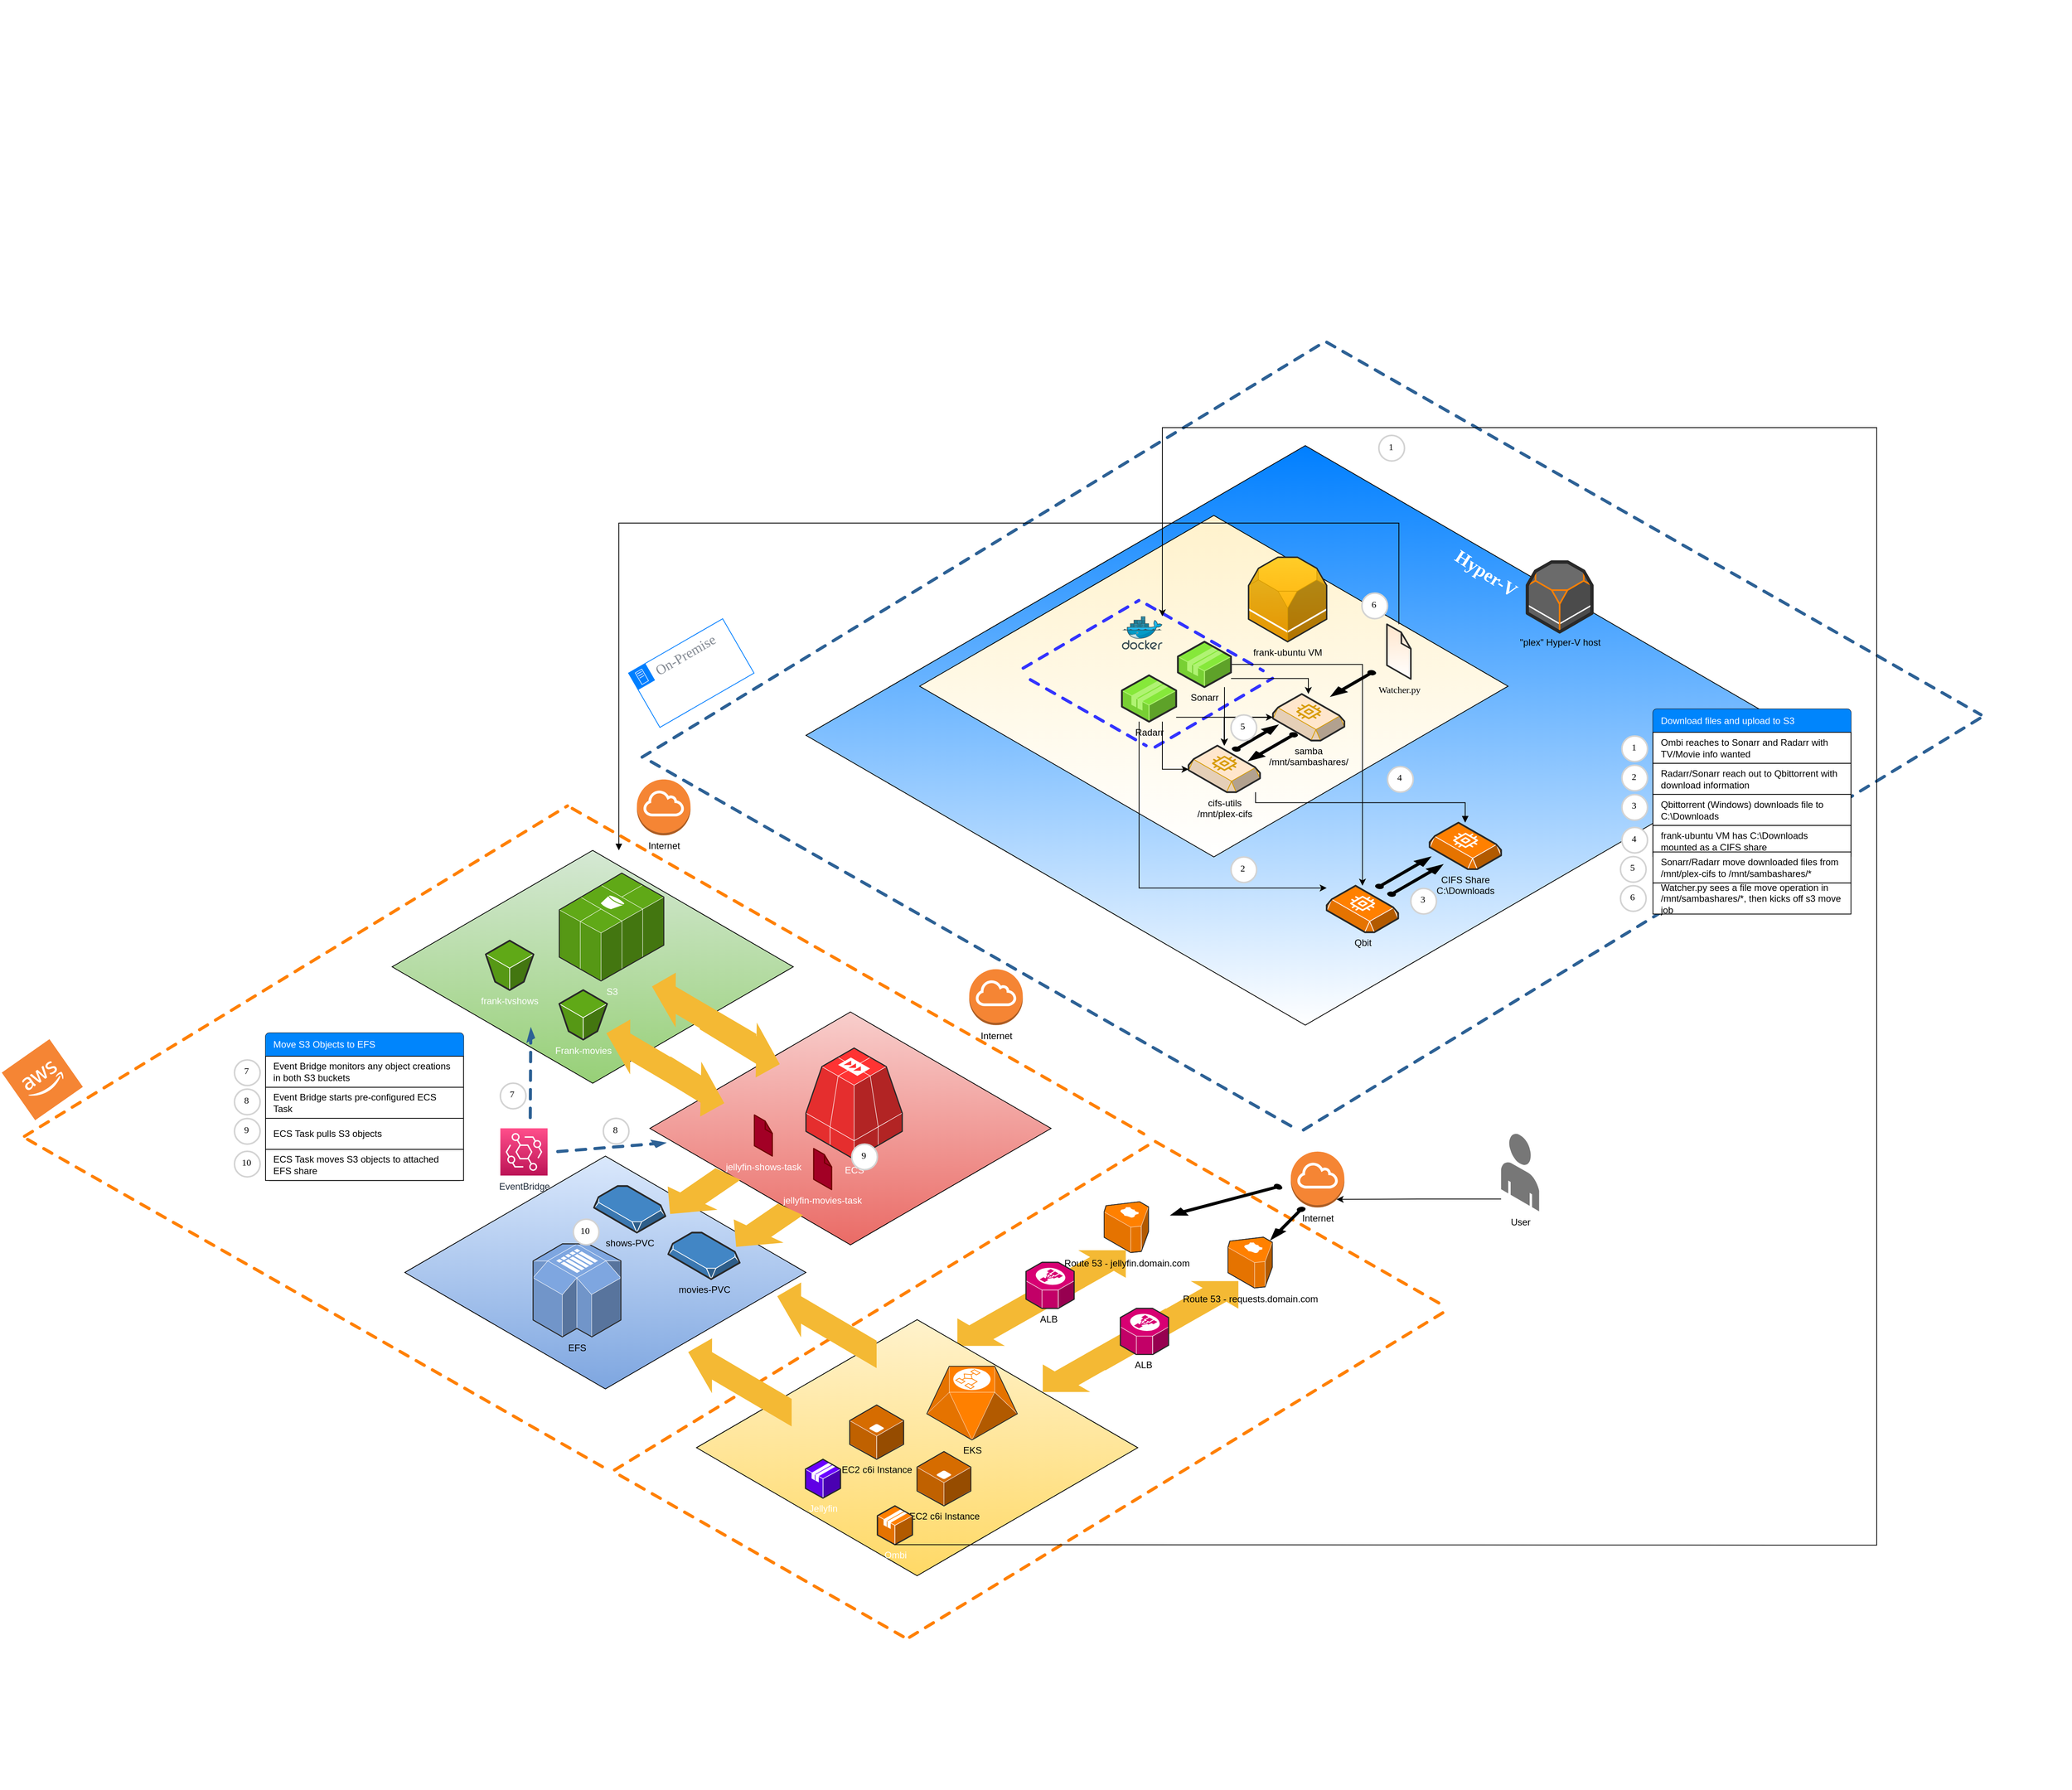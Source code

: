 <mxfile version="20.8.10" type="device"><diagram name="Page-1" id="aaaa8250-4180-3840-79b5-4cada1eebb92"><mxGraphModel dx="1685" dy="1859" grid="1" gridSize="10" guides="1" tooltips="1" connect="1" arrows="1" fold="1" page="1" pageScale="1" pageWidth="850" pageHeight="1100" background="none" math="0" shadow="0"><root><mxCell id="0"/><mxCell id="1" parent="0"/><mxCell id="NLKEBfR9y7LsSY5itSfg-130" value="" style="verticalLabelPosition=bottom;html=1;verticalAlign=top;strokeWidth=1;align=center;outlineConnect=0;dashed=0;outlineConnect=0;shape=mxgraph.aws3d.flatEdge2;strokeColor=none;fillColor=#F4B934;aspect=fixed;rounded=0;shadow=0;glass=0;sketch=0;fontFamily=Tahoma;fontColor=#000000;" parent="1" vertex="1"><mxGeometry x="1425.97" y="1409.76" width="201.89" height="115" as="geometry"/></mxCell><mxCell id="NLKEBfR9y7LsSY5itSfg-129" value="" style="verticalLabelPosition=bottom;html=1;verticalAlign=top;strokeWidth=1;align=center;outlineConnect=0;dashed=0;outlineConnect=0;shape=mxgraph.aws3d.flatEdge2;strokeColor=none;fillColor=#F4B934;aspect=fixed;rounded=0;shadow=0;glass=0;sketch=0;fontFamily=Tahoma;fontColor=#000000;direction=west;" parent="1" vertex="1"><mxGeometry x="1375.97" y="1444.96" width="189.01" height="107.66" as="geometry"/></mxCell><mxCell id="NLKEBfR9y7LsSY5itSfg-128" value="" style="verticalLabelPosition=bottom;html=1;verticalAlign=top;strokeWidth=1;align=center;outlineConnect=0;dashed=0;outlineConnect=0;shape=mxgraph.aws3d.flatEdge2;strokeColor=none;fillColor=#F4B934;aspect=fixed;rounded=0;shadow=0;glass=0;sketch=0;fontFamily=Tahoma;fontColor=#000000;direction=west;" parent="1" vertex="1"><mxGeometry x="1265.97" y="1385.54" width="189.01" height="107.66" as="geometry"/></mxCell><mxCell id="NLKEBfR9y7LsSY5itSfg-127" value="" style="verticalLabelPosition=bottom;html=1;verticalAlign=top;strokeWidth=1;align=center;outlineConnect=0;dashed=0;outlineConnect=0;shape=mxgraph.aws3d.flatEdge2;strokeColor=none;fillColor=#F4B934;aspect=fixed;rounded=0;shadow=0;glass=0;sketch=0;fontFamily=Tahoma;fontColor=#000000;" parent="1" vertex="1"><mxGeometry x="1280.97" y="1370" width="201.89" height="115" as="geometry"/></mxCell><mxCell id="30Sw_Ij8RLB3n-dB2D4L-126" value="" style="verticalLabelPosition=bottom;html=1;verticalAlign=top;strokeWidth=1;align=center;outlineConnect=0;outlineConnect=0;shape=mxgraph.aws3d.spot2;fillColor=#fff2cc;strokeColor=#000000;aspect=fixed;rotation=0;gradientColor=#ffd966;" parent="1" vertex="1"><mxGeometry x="930" y="1459.42" width="568.34" height="330" as="geometry"/></mxCell><mxCell id="30Sw_Ij8RLB3n-dB2D4L-113" value="" style="verticalLabelPosition=bottom;html=1;verticalAlign=top;strokeWidth=1;align=center;outlineConnect=0;dashed=0;outlineConnect=0;shape=mxgraph.aws3d.spot2;fillColor=#dae8fc;strokeColor=#000000;aspect=fixed;rotation=0;gradientColor=#7ea6e0;" parent="1" vertex="1"><mxGeometry x="554.33" y="1248.66" width="516.67" height="300" as="geometry"/></mxCell><mxCell id="30Sw_Ij8RLB3n-dB2D4L-111" value="" style="verticalLabelPosition=bottom;html=1;verticalAlign=top;strokeWidth=1;align=center;outlineConnect=0;dashed=0;outlineConnect=0;shape=mxgraph.aws3d.spot2;fillColor=#f8cecc;strokeColor=#000000;aspect=fixed;rotation=0;gradientColor=#ea6b66;" parent="1" vertex="1"><mxGeometry x="870" y="1063" width="516.67" height="300" as="geometry"/></mxCell><mxCell id="30Sw_Ij8RLB3n-dB2D4L-75" value="" style="verticalLabelPosition=bottom;html=1;verticalAlign=top;strokeWidth=1;align=center;outlineConnect=0;dashed=0;outlineConnect=0;shape=mxgraph.aws3d.flatEdge2;strokeColor=none;fillColor=#F4B934;aspect=fixed;rotation=-185;" parent="1" vertex="1"><mxGeometry x="893.52" y="1265.62" width="94.08" height="53.59" as="geometry"/></mxCell><mxCell id="30Sw_Ij8RLB3n-dB2D4L-74" value="" style="verticalLabelPosition=bottom;html=1;verticalAlign=top;strokeWidth=1;align=center;outlineConnect=0;dashed=0;outlineConnect=0;shape=mxgraph.aws3d.spot2;fillColor=#d5e8d4;strokeColor=#000000;aspect=fixed;gradientColor=#97d077;rotation=0;" parent="1" vertex="1"><mxGeometry x="538" y="854.78" width="516.67" height="300" as="geometry"/></mxCell><mxCell id="30Sw_Ij8RLB3n-dB2D4L-68" value="" style="verticalLabelPosition=bottom;html=1;verticalAlign=top;strokeWidth=1;align=center;outlineConnect=0;dashed=0;outlineConnect=0;shape=mxgraph.aws3d.flatEdge2;strokeColor=none;fillColor=#F4B934;aspect=fixed;rotation=-185;" parent="1" vertex="1"><mxGeometry x="978.72" y="1310.95" width="89.32" height="50.88" as="geometry"/></mxCell><mxCell id="9ra5eT6Oa7E_8QSseGqb-1" value="Jellyfin&lt;br&gt;" style="verticalLabelPosition=bottom;html=1;verticalAlign=top;strokeWidth=1;align=center;outlineConnect=0;dashed=0;outlineConnect=0;shape=mxgraph.aws3d.application;fillColor=#6A00FF;strokeColor=#FFFFFF;aspect=fixed;fontColor=#ffffff;" parent="1" vertex="1"><mxGeometry x="1070.38" y="1639.42" width="45.06" height="50" as="geometry"/></mxCell><mxCell id="9ra5eT6Oa7E_8QSseGqb-13" value="S3" style="verticalLabelPosition=bottom;html=1;verticalAlign=top;strokeWidth=1;align=center;outlineConnect=0;dashed=0;outlineConnect=0;shape=mxgraph.aws3d.s3;aspect=fixed;fillColor=#60a917;strokeColor=#FFFFFF;fontColor=#ffffff;" parent="1" vertex="1"><mxGeometry x="753.32" y="884.05" width="134.64" height="139" as="geometry"/></mxCell><mxCell id="30Sw_Ij8RLB3n-dB2D4L-7" value="EFS" style="verticalLabelPosition=bottom;html=1;verticalAlign=top;strokeWidth=1;align=center;outlineConnect=0;dashed=0;outlineConnect=0;shape=mxgraph.aws3d.simpleDb2;fillColor=#7EA6E0;strokeColor=#FFFFFF;aspect=fixed;" parent="1" vertex="1"><mxGeometry x="719.53" y="1361.67" width="113.09" height="120" as="geometry"/></mxCell><mxCell id="30Sw_Ij8RLB3n-dB2D4L-8" value="Frank-movies" style="verticalLabelPosition=bottom;html=1;verticalAlign=top;strokeWidth=1;align=center;outlineConnect=0;dashed=0;outlineConnect=0;shape=mxgraph.aws3d.s3Bucket;fillColor=#60a917;strokeColor=#FFFFFF;aspect=fixed;fontColor=#ffffff;" parent="1" vertex="1"><mxGeometry x="753.32" y="1034.78" width="61.5" height="63.8" as="geometry"/></mxCell><mxCell id="30Sw_Ij8RLB3n-dB2D4L-9" value="frank-tvshows" style="verticalLabelPosition=bottom;html=1;verticalAlign=top;strokeWidth=1;align=center;outlineConnect=0;dashed=0;outlineConnect=0;shape=mxgraph.aws3d.s3Bucket;fillColor=#60a917;strokeColor=#FFFFFF;aspect=fixed;fontColor=#ffffff;" parent="1" vertex="1"><mxGeometry x="658.65" y="970.98" width="61.5" height="63.8" as="geometry"/></mxCell><mxCell id="30Sw_Ij8RLB3n-dB2D4L-20" value="" style="verticalLabelPosition=bottom;html=1;verticalAlign=top;strokeWidth=1;align=center;outlineConnect=0;dashed=0;outlineConnect=0;shape=mxgraph.aws3d.dashedArrowlessEdge2;strokeColor=#FF8000;aspect=fixed;fillColor=#6B6B6B;" parent="1" vertex="1"><mxGeometry x="770" y="800.75" width="735.99" height="419.25" as="geometry"/></mxCell><mxCell id="30Sw_Ij8RLB3n-dB2D4L-22" value="" style="verticalLabelPosition=bottom;html=1;verticalAlign=top;strokeWidth=1;align=center;outlineConnect=0;dashed=0;outlineConnect=0;shape=mxgraph.aws3d.dashedArrowlessEdge2;strokeColor=#FF8000;aspect=fixed;fillColor=#6B6B6B;rotation=-61;" parent="1" vertex="1"><mxGeometry x="58.46" y="807.67" width="711.41" height="405.25" as="geometry"/></mxCell><mxCell id="30Sw_Ij8RLB3n-dB2D4L-25" value="EKS" style="verticalLabelPosition=bottom;html=1;verticalAlign=top;strokeWidth=1;align=center;outlineConnect=0;dashed=0;outlineConnect=0;shape=mxgraph.aws3d.workflowService;fillColor=#FF8000;strokeColor=#FFFFFF;aspect=fixed;" parent="1" vertex="1"><mxGeometry x="1226.6" y="1519.42" width="116.67" height="95.02" as="geometry"/></mxCell><mxCell id="30Sw_Ij8RLB3n-dB2D4L-26" value="shows-PVC" style="verticalLabelPosition=bottom;html=1;verticalAlign=top;strokeWidth=1;align=center;outlineConnect=0;dashed=0;outlineConnect=0;shape=mxgraph.aws3d.snapshot;fillColor=#4286c5;strokeColor=#FFFFFF;aspect=fixed;" parent="1" vertex="1"><mxGeometry x="798" y="1287.24" width="92" height="60" as="geometry"/></mxCell><mxCell id="30Sw_Ij8RLB3n-dB2D4L-27" value="movies-PVC" style="verticalLabelPosition=bottom;html=1;verticalAlign=top;strokeWidth=1;align=center;outlineConnect=0;dashed=0;outlineConnect=0;shape=mxgraph.aws3d.snapshot;fillColor=#4286c5;strokeColor=#FFFFFF;aspect=fixed;" parent="1" vertex="1"><mxGeometry x="893.67" y="1347.24" width="92" height="60" as="geometry"/></mxCell><mxCell id="30Sw_Ij8RLB3n-dB2D4L-28" value="EventBridge" style="sketch=0;points=[[0,0,0],[0.25,0,0],[0.5,0,0],[0.75,0,0],[1,0,0],[0,1,0],[0.25,1,0],[0.5,1,0],[0.75,1,0],[1,1,0],[0,0.25,0],[0,0.5,0],[0,0.75,0],[1,0.25,0],[1,0.5,0],[1,0.75,0]];outlineConnect=0;fontColor=#232F3E;gradientColor=#FF4F8B;gradientDirection=north;fillColor=#BC1356;strokeColor=#ffffff;dashed=0;verticalLabelPosition=bottom;verticalAlign=top;align=center;html=1;fontSize=12;fontStyle=0;aspect=fixed;shape=mxgraph.aws4.resourceIcon;resIcon=mxgraph.aws4.eventbridge;" parent="1" vertex="1"><mxGeometry x="677.38" y="1212.92" width="60.86" height="60.86" as="geometry"/></mxCell><mxCell id="30Sw_Ij8RLB3n-dB2D4L-33" value="&lt;font color=&quot;#000000&quot;&gt;ALB&amp;nbsp;&lt;/font&gt;" style="verticalLabelPosition=bottom;html=1;verticalAlign=top;strokeWidth=1;align=center;outlineConnect=0;dashed=0;outlineConnect=0;shape=mxgraph.aws3d.elasticLoadBalancing;fillColor=#d80073;strokeColor=#FFFFFF;aspect=fixed;fontColor=#ffffff;" parent="1" vertex="1"><mxGeometry x="1354.41" y="1385.54" width="62" height="59.42" as="geometry"/></mxCell><mxCell id="30Sw_Ij8RLB3n-dB2D4L-34" value="Route 53 - jellyfin.domain.com" style="verticalLabelPosition=bottom;html=1;verticalAlign=top;strokeWidth=1;align=center;outlineConnect=0;dashed=0;outlineConnect=0;shape=mxgraph.aws3d.route53;fillColor=#FF8000;strokeColor=#FFFFFF;aspect=fixed;" parent="1" vertex="1"><mxGeometry x="1454.98" y="1307.43" width="57.17" height="65.58" as="geometry"/></mxCell><mxCell id="30Sw_Ij8RLB3n-dB2D4L-37" value="EC2 c6i Instance" style="verticalLabelPosition=bottom;html=1;verticalAlign=top;strokeWidth=1;align=center;outlineConnect=0;dashed=0;outlineConnect=0;shape=mxgraph.aws3d.application_server;fillColor=#D66C00;strokeColor=#FFFFFF;aspect=fixed;" parent="1" vertex="1"><mxGeometry x="1127.34" y="1569.42" width="69.44" height="70" as="geometry"/></mxCell><mxCell id="30Sw_Ij8RLB3n-dB2D4L-39" value="EC2 c6i Instance" style="verticalLabelPosition=bottom;html=1;verticalAlign=top;strokeWidth=1;align=center;outlineConnect=0;dashed=0;outlineConnect=0;shape=mxgraph.aws3d.application_server;fillColor=#D66C00;strokeColor=#FFFFFF;aspect=fixed;" parent="1" vertex="1"><mxGeometry x="1214" y="1629.42" width="69.44" height="70" as="geometry"/></mxCell><mxCell id="30Sw_Ij8RLB3n-dB2D4L-44" value="Ombi" style="verticalLabelPosition=bottom;html=1;verticalAlign=top;strokeWidth=1;align=center;outlineConnect=0;dashed=0;outlineConnect=0;shape=mxgraph.aws3d.application;fillColor=#FF8000;strokeColor=#FFFFFF;aspect=fixed;fontColor=#ffffff;" parent="1" vertex="1"><mxGeometry x="1163.05" y="1699.42" width="45.06" height="50" as="geometry"/></mxCell><mxCell id="30Sw_Ij8RLB3n-dB2D4L-46" value="&lt;font color=&quot;#000000&quot;&gt;ALB&amp;nbsp;&lt;/font&gt;" style="verticalLabelPosition=bottom;html=1;verticalAlign=top;strokeWidth=1;align=center;outlineConnect=0;dashed=0;outlineConnect=0;shape=mxgraph.aws3d.elasticLoadBalancing;fillColor=#d80073;strokeColor=#FFFFFF;aspect=fixed;fontColor=#ffffff;" parent="1" vertex="1"><mxGeometry x="1475.97" y="1444.96" width="62" height="59.42" as="geometry"/></mxCell><mxCell id="30Sw_Ij8RLB3n-dB2D4L-60" value="ECS" style="verticalLabelPosition=bottom;html=1;verticalAlign=top;strokeWidth=1;align=center;outlineConnect=0;dashed=0;outlineConnect=0;shape=mxgraph.aws3d.sqs;fillColor=#FF3333;strokeColor=#FFFFFF;aspect=fixed;fontColor=#ffffff;" parent="1" vertex="1"><mxGeometry x="1071" y="1109.45" width="124" height="143.38" as="geometry"/></mxCell><mxCell id="30Sw_Ij8RLB3n-dB2D4L-61" value="" style="verticalLabelPosition=bottom;html=1;verticalAlign=top;strokeWidth=1;align=center;outlineConnect=0;dashed=0;outlineConnect=0;shape=mxgraph.aws3d.dashedArrowlessEdge2;strokeColor=#FF8000;aspect=fixed;fillColor=#6B6B6B;" parent="1" vertex="1"><mxGeometry x="68.51" y="1227.17" width="745.03" height="424.4" as="geometry"/></mxCell><mxCell id="30Sw_Ij8RLB3n-dB2D4L-62" value="jellyfin-shows-task" style="verticalLabelPosition=bottom;html=1;verticalAlign=top;strokeWidth=1;align=center;outlineConnect=0;dashed=0;outlineConnect=0;shape=mxgraph.aws3d.file;aspect=fixed;strokeColor=#6F0000;fillColor=#a20025;fontColor=#ffffff;" parent="1" vertex="1"><mxGeometry x="1004.56" y="1195.66" width="23.12" height="53" as="geometry"/></mxCell><mxCell id="30Sw_Ij8RLB3n-dB2D4L-63" value="jellyfin-movies-task" style="verticalLabelPosition=bottom;html=1;verticalAlign=top;strokeWidth=1;align=center;outlineConnect=0;dashed=0;outlineConnect=0;shape=mxgraph.aws3d.file;aspect=fixed;strokeColor=#6F0000;fillColor=#a20025;fontColor=#ffffff;" parent="1" vertex="1"><mxGeometry x="1080.91" y="1238.89" width="23.12" height="53" as="geometry"/></mxCell><mxCell id="30Sw_Ij8RLB3n-dB2D4L-70" value="" style="verticalLabelPosition=bottom;html=1;verticalAlign=top;strokeWidth=1;align=center;outlineConnect=0;dashed=0;outlineConnect=0;shape=mxgraph.aws3d.dashedEdge2;strokeColor=#2D6195;aspect=fixed;fillColor=#6B6B6B;rotation=-60;" parent="1" vertex="1"><mxGeometry x="660.83" y="1114.28" width="110.76" height="63.1" as="geometry"/></mxCell><mxCell id="30Sw_Ij8RLB3n-dB2D4L-79" value="" style="verticalLabelPosition=bottom;html=1;verticalAlign=top;strokeWidth=1;align=center;outlineConnect=0;dashed=0;outlineConnect=0;shape=mxgraph.aws3d.flatEdge2;strokeColor=none;fillColor=#F4B934;aspect=fixed;rotation=-120;" parent="1" vertex="1"><mxGeometry x="872.14" y="1030.99" width="150.65" height="85.82" as="geometry"/></mxCell><mxCell id="30Sw_Ij8RLB3n-dB2D4L-80" value="" style="verticalLabelPosition=bottom;html=1;verticalAlign=top;strokeWidth=1;align=center;outlineConnect=0;dashed=0;outlineConnect=0;shape=mxgraph.aws3d.flatEdge2;strokeColor=none;fillColor=#F4B934;aspect=fixed;rotation=-120;" parent="1" vertex="1"><mxGeometry x="813.54" y="1091.08" width="124.83" height="71.11" as="geometry"/></mxCell><mxCell id="30Sw_Ij8RLB3n-dB2D4L-81" value="7" style="ellipse;whiteSpace=wrap;html=1;aspect=fixed;strokeWidth=2;fontFamily=Tahoma;spacingBottom=4;spacingRight=2;strokeColor=#d3d3d3;fillColor=default;gradientColor=none;" parent="1" vertex="1"><mxGeometry x="677.38" y="1154.78" width="33" height="33" as="geometry"/></mxCell><mxCell id="30Sw_Ij8RLB3n-dB2D4L-85" value="10" style="ellipse;whiteSpace=wrap;html=1;aspect=fixed;strokeWidth=2;fontFamily=Tahoma;spacingBottom=4;spacingRight=2;strokeColor=#d3d3d3;fillColor=default;gradientColor=none;" parent="1" vertex="1"><mxGeometry x="771.41" y="1330" width="33" height="33" as="geometry"/></mxCell><mxCell id="30Sw_Ij8RLB3n-dB2D4L-86" value="" style="html=1;shadow=0;dashed=0;shape=mxgraph.bootstrap.rrect;rSize=5;strokeColor=#000000;html=1;whiteSpace=wrap;fillColor=#FFFFFF;fontColor=#000000;" parent="1" vertex="1"><mxGeometry x="375" y="1090.0" width="255" height="190.11" as="geometry"/></mxCell><mxCell id="30Sw_Ij8RLB3n-dB2D4L-87" value="Move S3 Objects to EFS" style="html=1;shadow=0;dashed=0;shape=mxgraph.bootstrap.topButton;rSize=5;strokeColor=none;fillColor=#0085FC;fontColor=#ffffff;perimeter=none;whiteSpace=wrap;resizeWidth=1;align=left;spacing=10;" parent="30Sw_Ij8RLB3n-dB2D4L-86" vertex="1"><mxGeometry width="255.0" height="30" relative="1" as="geometry"/></mxCell><mxCell id="30Sw_Ij8RLB3n-dB2D4L-88" value="Event Bridge monitors any object creations in both S3 buckets" style="strokeColor=inherit;fillColor=inherit;gradientColor=inherit;fontColor=inherit;html=1;shadow=0;dashed=0;perimeter=none;whiteSpace=wrap;resizeWidth=1;align=left;spacing=10;" parent="30Sw_Ij8RLB3n-dB2D4L-86" vertex="1"><mxGeometry width="255" height="40" relative="1" as="geometry"><mxPoint y="30" as="offset"/></mxGeometry></mxCell><mxCell id="30Sw_Ij8RLB3n-dB2D4L-94" value="Event Bridge starts pre-configured ECS Task" style="strokeColor=inherit;fillColor=inherit;gradientColor=inherit;fontColor=inherit;html=1;shadow=0;dashed=0;perimeter=none;whiteSpace=wrap;resizeWidth=1;align=left;spacing=10;" parent="30Sw_Ij8RLB3n-dB2D4L-86" vertex="1"><mxGeometry y="70" width="255" height="40" as="geometry"/></mxCell><mxCell id="30Sw_Ij8RLB3n-dB2D4L-95" value="ECS Task pulls S3 objects" style="strokeColor=inherit;fillColor=inherit;gradientColor=inherit;fontColor=inherit;html=1;shadow=0;dashed=0;perimeter=none;whiteSpace=wrap;resizeWidth=1;align=left;spacing=10;" parent="30Sw_Ij8RLB3n-dB2D4L-86" vertex="1"><mxGeometry y="110" width="255" height="40.01" as="geometry"/></mxCell><mxCell id="30Sw_Ij8RLB3n-dB2D4L-96" value="ECS Task moves S3 objects to attached EFS share" style="strokeColor=inherit;fillColor=inherit;gradientColor=inherit;fontColor=inherit;html=1;shadow=0;dashed=0;perimeter=none;whiteSpace=wrap;resizeWidth=1;align=left;spacing=10;" parent="30Sw_Ij8RLB3n-dB2D4L-86" vertex="1"><mxGeometry y="150.01" width="255" height="40.1" as="geometry"/></mxCell><mxCell id="30Sw_Ij8RLB3n-dB2D4L-92" value="7" style="ellipse;whiteSpace=wrap;html=1;aspect=fixed;strokeWidth=2;fontFamily=Tahoma;spacingBottom=4;spacingRight=2;strokeColor=#d3d3d3;fillColor=default;gradientColor=none;" parent="1" vertex="1"><mxGeometry x="335" y="1124.78" width="33" height="33" as="geometry"/></mxCell><mxCell id="30Sw_Ij8RLB3n-dB2D4L-93" value="8" style="ellipse;whiteSpace=wrap;html=1;aspect=fixed;strokeWidth=2;fontFamily=Tahoma;spacingBottom=4;spacingRight=2;strokeColor=#d3d3d3;fillColor=default;gradientColor=none;" parent="1" vertex="1"><mxGeometry x="335" y="1162.42" width="33" height="33" as="geometry"/></mxCell><mxCell id="30Sw_Ij8RLB3n-dB2D4L-97" value="9" style="ellipse;whiteSpace=wrap;html=1;aspect=fixed;strokeWidth=2;fontFamily=Tahoma;spacingBottom=4;spacingRight=2;strokeColor=#d3d3d3;fillColor=default;gradientColor=none;" parent="1" vertex="1"><mxGeometry x="335" y="1200.31" width="33" height="33" as="geometry"/></mxCell><mxCell id="30Sw_Ij8RLB3n-dB2D4L-98" value="10" style="ellipse;whiteSpace=wrap;html=1;aspect=fixed;strokeWidth=2;fontFamily=Tahoma;spacingBottom=4;spacingRight=2;strokeColor=#d3d3d3;fillColor=default;gradientColor=none;" parent="1" vertex="1"><mxGeometry x="335" y="1242.48" width="33" height="33" as="geometry"/></mxCell><mxCell id="30Sw_Ij8RLB3n-dB2D4L-102" value="" style="verticalLabelPosition=bottom;html=1;verticalAlign=top;strokeWidth=1;align=center;outlineConnect=0;dashed=0;outlineConnect=0;shape=mxgraph.aws3d.flatEdge2;strokeColor=none;fillColor=#F4B934;aspect=fixed;rotation=61;" parent="1" vertex="1"><mxGeometry x="918.29" y="1060.12" width="120.01" height="68.36" as="geometry"/></mxCell><mxCell id="30Sw_Ij8RLB3n-dB2D4L-112" value="" style="verticalLabelPosition=bottom;html=1;verticalAlign=top;strokeWidth=1;align=center;outlineConnect=0;dashed=0;outlineConnect=0;shape=mxgraph.aws3d.dashedArrowlessEdge2;strokeColor=#FF8000;aspect=fixed;fillColor=#6B6B6B;rotation=-61;" parent="1" vertex="1"><mxGeometry x="818.43" y="1239.4" width="708.44" height="403.55" as="geometry"/></mxCell><mxCell id="30Sw_Ij8RLB3n-dB2D4L-122" value="" style="verticalLabelPosition=bottom;html=1;verticalAlign=top;strokeWidth=1;align=center;outlineConnect=0;dashed=0;outlineConnect=0;shape=mxgraph.aws3d.dashedArrowlessEdge2;strokeColor=#FF8000;aspect=fixed;fillColor=#6B6B6B;" parent="1" vertex="1"><mxGeometry x="831.29" y="1660" width="369.66" height="210.58" as="geometry"/></mxCell><mxCell id="30Sw_Ij8RLB3n-dB2D4L-123" value="" style="verticalLabelPosition=bottom;html=1;verticalAlign=top;strokeWidth=1;align=center;outlineConnect=0;dashed=0;outlineConnect=0;shape=mxgraph.aws3d.dashedArrowlessEdge2;strokeColor=#FF8000;aspect=fixed;fillColor=#6B6B6B;rotation=-61;" parent="1" vertex="1"><mxGeometry x="1198.4" y="1456.71" width="705.41" height="401.83" as="geometry"/></mxCell><mxCell id="30Sw_Ij8RLB3n-dB2D4L-124" value="" style="verticalLabelPosition=bottom;html=1;verticalAlign=top;strokeWidth=1;align=center;outlineConnect=0;dashed=0;outlineConnect=0;shape=mxgraph.aws3d.flatEdge2;strokeColor=none;fillColor=#F4B934;aspect=fixed;rotation=-120;" parent="1" vertex="1"><mxGeometry x="1033.54" y="1430.03" width="144.25" height="82.17" as="geometry"/></mxCell><mxCell id="30Sw_Ij8RLB3n-dB2D4L-125" value="" style="verticalLabelPosition=bottom;html=1;verticalAlign=top;strokeWidth=1;align=center;outlineConnect=0;dashed=0;outlineConnect=0;shape=mxgraph.aws3d.flatEdge2;strokeColor=none;fillColor=#F4B934;aspect=fixed;rotation=-120;" parent="1" vertex="1"><mxGeometry x="918.83" y="1502.07" width="149.56" height="85.19" as="geometry"/></mxCell><mxCell id="NLKEBfR9y7LsSY5itSfg-1" value="Route 53 - requests.domain.com" style="verticalLabelPosition=bottom;html=1;verticalAlign=top;strokeWidth=1;align=center;outlineConnect=0;dashed=0;outlineConnect=0;shape=mxgraph.aws3d.route53;fillColor=#FF8000;strokeColor=#FFFFFF;aspect=fixed;" parent="1" vertex="1"><mxGeometry x="1614.44" y="1353.08" width="57.17" height="65.58" as="geometry"/></mxCell><mxCell id="NLKEBfR9y7LsSY5itSfg-11" value="" style="group" parent="1" vertex="1" connectable="0"><mxGeometry x="740.002" y="-240.002" width="1960" height="1760.002" as="geometry"/></mxCell><mxCell id="NLKEBfR9y7LsSY5itSfg-78" value="" style="verticalLabelPosition=bottom;html=1;verticalAlign=top;strokeWidth=1;align=center;outlineConnect=0;dashed=0;outlineConnect=0;shape=mxgraph.aws3d.spot2;aspect=fixed;rotation=0;fillColor=#007FFF;strokeColor=#000000;gradientColor=#ffffff;" parent="NLKEBfR9y7LsSY5itSfg-11" vertex="1"><mxGeometry x="331.03" y="573.2" width="1286.06" height="746.72" as="geometry"/></mxCell><mxCell id="NLKEBfR9y7LsSY5itSfg-76" value="" style="verticalLabelPosition=bottom;html=1;verticalAlign=top;strokeWidth=1;align=center;outlineConnect=0;dashed=0;outlineConnect=0;shape=mxgraph.aws3d.spot2;aspect=fixed;rotation=0;fillColor=#fff2cc;strokeColor=#000000;gradientColor=#ffffff;" parent="NLKEBfR9y7LsSY5itSfg-11" vertex="1"><mxGeometry x="477.38" y="663.2" width="757.8" height="440" as="geometry"/></mxCell><mxCell id="NLKEBfR9y7LsSY5itSfg-8" value="" style="verticalLabelPosition=bottom;html=1;verticalAlign=top;strokeWidth=1;align=center;outlineConnect=0;dashed=0;outlineConnect=0;shape=mxgraph.aws3d.dashedArrowlessEdge2;strokeColor=#2D6195;aspect=fixed;fillColor=#6B6B6B;" parent="NLKEBfR9y7LsSY5itSfg-11" vertex="1"><mxGeometry x="131.66" y="980.54" width="824.12" height="469.46" as="geometry"/></mxCell><mxCell id="NLKEBfR9y7LsSY5itSfg-9" value="" style="verticalLabelPosition=bottom;html=1;verticalAlign=top;strokeWidth=1;align=center;outlineConnect=0;dashed=0;outlineConnect=0;shape=mxgraph.aws3d.dashedArrowlessEdge2;strokeColor=#2D6195;aspect=fixed;fillColor=#6B6B6B;rotation=-61;" parent="NLKEBfR9y7LsSY5itSfg-11" vertex="1"><mxGeometry x="112.418" y="452.802" width="893.41" height="508.92" as="geometry"/></mxCell><mxCell id="NLKEBfR9y7LsSY5itSfg-10" value="" style="verticalLabelPosition=bottom;html=1;verticalAlign=top;strokeWidth=1;align=center;outlineConnect=0;dashed=0;outlineConnect=0;shape=mxgraph.aws3d.dashedArrowlessEdge2;strokeColor=#2D6195;aspect=fixed;fillColor=#6B6B6B;" parent="NLKEBfR9y7LsSY5itSfg-11" vertex="1"><mxGeometry x="1001.66" y="440" width="842.63" height="480" as="geometry"/></mxCell><mxCell id="9ra5eT6Oa7E_8QSseGqb-2" value="frank-ubuntu VM" style="verticalLabelPosition=bottom;html=1;verticalAlign=top;strokeWidth=1;align=center;outlineConnect=0;dashed=0;outlineConnect=0;shape=mxgraph.aws3d.rds;fillColor=#ffcd28;strokeColor=#d79b00;aspect=fixed;gradientColor=#ffa500;" parent="NLKEBfR9y7LsSY5itSfg-11" vertex="1"><mxGeometry x="901.03" y="717.07" width="100.63" height="108.81" as="geometry"/></mxCell><mxCell id="9ra5eT6Oa7E_8QSseGqb-5" value="&quot;plex&quot; Hyper-V host" style="verticalLabelPosition=bottom;html=1;verticalAlign=top;strokeWidth=3;align=center;outlineConnect=0;dashed=0;outlineConnect=0;shape=mxgraph.aws3d.rds;fillColor=#6B6B6B;strokeColor=#FF8000;aspect=fixed;fontColor=#000000;" parent="NLKEBfR9y7LsSY5itSfg-11" vertex="1"><mxGeometry x="1260" y="723.2" width="83.24" height="90" as="geometry"/></mxCell><mxCell id="NLKEBfR9y7LsSY5itSfg-89" style="edgeStyle=orthogonalEdgeStyle;rounded=0;orthogonalLoop=1;jettySize=auto;html=1;fontFamily=Tahoma;fontColor=#FFFFFF;jumpStyle=none;endArrow=block;endFill=1;" parent="NLKEBfR9y7LsSY5itSfg-11" source="9ra5eT6Oa7E_8QSseGqb-3" target="30Sw_Ij8RLB3n-dB2D4L-43" edge="1"><mxGeometry relative="1" as="geometry"><Array as="points"><mxPoint x="910" y="1033.2"/><mxPoint x="1180" y="1033.2"/></Array></mxGeometry></mxCell><mxCell id="9ra5eT6Oa7E_8QSseGqb-3" value="cifs-utils&lt;br&gt;/mnt/plex-cifs" style="verticalLabelPosition=bottom;html=1;verticalAlign=top;strokeWidth=1;align=center;outlineConnect=0;dashed=0;outlineConnect=0;shape=mxgraph.aws3d.ebs2;fillColor=#ffe6cc;strokeColor=#d79b00;aspect=fixed;" parent="NLKEBfR9y7LsSY5itSfg-11" vertex="1"><mxGeometry x="823.738" y="959.782" width="92" height="60" as="geometry"/></mxCell><mxCell id="NLKEBfR9y7LsSY5itSfg-87" style="edgeStyle=orthogonalEdgeStyle;rounded=0;orthogonalLoop=1;jettySize=auto;html=1;fontFamily=Tahoma;fontColor=#FFFFFF;" parent="NLKEBfR9y7LsSY5itSfg-11" source="9ra5eT6Oa7E_8QSseGqb-4" target="9ra5eT6Oa7E_8QSseGqb-3" edge="1"><mxGeometry relative="1" as="geometry"/></mxCell><mxCell id="NLKEBfR9y7LsSY5itSfg-88" style="edgeStyle=orthogonalEdgeStyle;rounded=0;orthogonalLoop=1;jettySize=auto;html=1;fontFamily=Tahoma;fontColor=#FFFFFF;" parent="NLKEBfR9y7LsSY5itSfg-11" source="9ra5eT6Oa7E_8QSseGqb-4" target="9ra5eT6Oa7E_8QSseGqb-3" edge="1"><mxGeometry relative="1" as="geometry"/></mxCell><mxCell id="9ra5eT6Oa7E_8QSseGqb-4" value="samba&lt;br&gt;/mnt/sambashares/" style="verticalLabelPosition=bottom;html=1;verticalAlign=top;strokeWidth=1;align=center;outlineConnect=0;dashed=0;outlineConnect=0;shape=mxgraph.aws3d.ebs2;fillColor=#ffe6cc;strokeColor=#d79b00;aspect=fixed;" parent="NLKEBfR9y7LsSY5itSfg-11" vertex="1"><mxGeometry x="932.398" y="893.202" width="92" height="60" as="geometry"/></mxCell><mxCell id="30Sw_Ij8RLB3n-dB2D4L-43" value="CIFS Share&lt;br&gt;C:\Downloads" style="verticalLabelPosition=bottom;html=1;verticalAlign=top;strokeWidth=1;align=center;outlineConnect=0;dashed=0;outlineConnect=0;shape=mxgraph.aws3d.ebs2;fillColor=#FF8000;strokeColor=#FFFFFF;aspect=fixed;" parent="NLKEBfR9y7LsSY5itSfg-11" vertex="1"><mxGeometry x="1134.228" y="1059.022" width="92" height="60" as="geometry"/></mxCell><mxCell id="30Sw_Ij8RLB3n-dB2D4L-42" value="Qbit" style="verticalLabelPosition=bottom;html=1;verticalAlign=top;strokeWidth=1;align=center;outlineConnect=0;dashed=0;outlineConnect=0;shape=mxgraph.aws3d.ebs2;fillColor=#FF8000;strokeColor=#FFFFFF;aspect=fixed;" parent="NLKEBfR9y7LsSY5itSfg-11" vertex="1"><mxGeometry x="1001.658" y="1140.302" width="92" height="60" as="geometry"/></mxCell><mxCell id="NLKEBfR9y7LsSY5itSfg-13" value="" style="sketch=0;aspect=fixed;html=1;points=[];align=center;image;fontSize=12;image=img/lib/mscae/Docker.svg;strokeColor=#FFFFFF;strokeWidth=3;fillColor=#FF8000;gradientColor=#ffffff;" parent="NLKEBfR9y7LsSY5itSfg-11" vertex="1"><mxGeometry x="737.94" y="793.15" width="52.11" height="42.73" as="geometry"/></mxCell><mxCell id="NLKEBfR9y7LsSY5itSfg-19" value="" style="verticalLabelPosition=bottom;html=1;verticalAlign=top;strokeWidth=1;align=center;outlineConnect=0;dashed=0;outlineConnect=0;shape=mxgraph.aws3d.dashedArrowlessEdge2;strokeColor=#3333FF;aspect=fixed;rounded=0;shadow=0;glass=0;sketch=0;fillColor=none;gradientColor=none;" parent="NLKEBfR9y7LsSY5itSfg-11" vertex="1"><mxGeometry x="770" y="777.87" width="149.79" height="85.33" as="geometry"/></mxCell><mxCell id="NLKEBfR9y7LsSY5itSfg-35" value="" style="verticalLabelPosition=bottom;html=1;verticalAlign=top;strokeWidth=1;align=center;outlineConnect=0;dashed=0;outlineConnect=0;shape=mxgraph.aws3d.dashedArrowlessEdge2;strokeColor=#3333FF;aspect=fixed;rounded=0;shadow=0;glass=0;sketch=0;fillColor=none;gradientColor=none;" parent="NLKEBfR9y7LsSY5itSfg-11" vertex="1"><mxGeometry x="620" y="874.87" width="149.05" height="84.91" as="geometry"/></mxCell><mxCell id="NLKEBfR9y7LsSY5itSfg-37" value="" style="verticalLabelPosition=bottom;html=1;verticalAlign=top;strokeWidth=1;align=center;outlineConnect=0;dashed=0;outlineConnect=0;shape=mxgraph.aws3d.dashedArrowlessEdge2;strokeColor=#3333FF;aspect=fixed;rounded=0;shadow=0;glass=0;sketch=0;fillColor=none;gradientColor=none;rotation=-60;" parent="NLKEBfR9y7LsSY5itSfg-11" vertex="1"><mxGeometry x="780.16" y="873.94" width="152.24" height="86.71" as="geometry"/></mxCell><mxCell id="NLKEBfR9y7LsSY5itSfg-38" value="" style="verticalLabelPosition=bottom;html=1;verticalAlign=top;strokeWidth=1;align=center;outlineConnect=0;dashed=0;outlineConnect=0;shape=mxgraph.aws3d.dashedArrowlessEdge2;strokeColor=#3333FF;aspect=fixed;rounded=0;shadow=0;glass=0;sketch=0;fillColor=none;gradientColor=none;rotation=-60;" parent="NLKEBfR9y7LsSY5itSfg-11" vertex="1"><mxGeometry x="610.24" y="773.61" width="150" height="85.44" as="geometry"/></mxCell><mxCell id="NLKEBfR9y7LsSY5itSfg-80" style="edgeStyle=orthogonalEdgeStyle;rounded=0;orthogonalLoop=1;jettySize=auto;html=1;" parent="NLKEBfR9y7LsSY5itSfg-11" source="NLKEBfR9y7LsSY5itSfg-40" target="9ra5eT6Oa7E_8QSseGqb-3" edge="1"><mxGeometry relative="1" as="geometry"><Array as="points"><mxPoint x="790" y="990.2"/></Array></mxGeometry></mxCell><mxCell id="NLKEBfR9y7LsSY5itSfg-82" style="edgeStyle=orthogonalEdgeStyle;rounded=0;orthogonalLoop=1;jettySize=auto;html=1;" parent="NLKEBfR9y7LsSY5itSfg-11" source="NLKEBfR9y7LsSY5itSfg-40" target="9ra5eT6Oa7E_8QSseGqb-4" edge="1"><mxGeometry relative="1" as="geometry"><Array as="points"><mxPoint x="840" y="923.2"/><mxPoint x="840" y="923.2"/></Array></mxGeometry></mxCell><mxCell id="NLKEBfR9y7LsSY5itSfg-91" style="edgeStyle=orthogonalEdgeStyle;rounded=0;orthogonalLoop=1;jettySize=auto;html=1;fontFamily=Tahoma;fontColor=#FFFFFF;" parent="NLKEBfR9y7LsSY5itSfg-11" source="NLKEBfR9y7LsSY5itSfg-40" target="30Sw_Ij8RLB3n-dB2D4L-42" edge="1"><mxGeometry relative="1" as="geometry"><Array as="points"><mxPoint x="760" y="1143.2"/></Array></mxGeometry></mxCell><mxCell id="NLKEBfR9y7LsSY5itSfg-40" value="Radarr" style="verticalLabelPosition=bottom;html=1;verticalAlign=top;strokeWidth=1;align=center;outlineConnect=0;dashed=0;outlineConnect=0;shape=mxgraph.aws3d.application2;fillColor=#86E83A;strokeColor=#B0F373;aspect=fixed;rounded=0;shadow=0;glass=0;sketch=0;" parent="NLKEBfR9y7LsSY5itSfg-11" vertex="1"><mxGeometry x="737.94" y="869.18" width="69.8" height="59.68" as="geometry"/></mxCell><mxCell id="NLKEBfR9y7LsSY5itSfg-81" style="edgeStyle=orthogonalEdgeStyle;rounded=0;orthogonalLoop=1;jettySize=auto;html=1;" parent="NLKEBfR9y7LsSY5itSfg-11" source="NLKEBfR9y7LsSY5itSfg-63" target="9ra5eT6Oa7E_8QSseGqb-3" edge="1"><mxGeometry relative="1" as="geometry"><Array as="points"><mxPoint x="870" y="903.2"/><mxPoint x="870" y="903.2"/></Array></mxGeometry></mxCell><mxCell id="NLKEBfR9y7LsSY5itSfg-83" style="edgeStyle=orthogonalEdgeStyle;rounded=0;orthogonalLoop=1;jettySize=auto;html=1;" parent="NLKEBfR9y7LsSY5itSfg-11" source="NLKEBfR9y7LsSY5itSfg-63" target="9ra5eT6Oa7E_8QSseGqb-4" edge="1"><mxGeometry relative="1" as="geometry"><Array as="points"><mxPoint x="978" y="873.2"/></Array></mxGeometry></mxCell><mxCell id="NLKEBfR9y7LsSY5itSfg-92" style="edgeStyle=orthogonalEdgeStyle;rounded=0;orthogonalLoop=1;jettySize=auto;html=1;fontFamily=Tahoma;fontColor=#FFFFFF;" parent="NLKEBfR9y7LsSY5itSfg-11" source="NLKEBfR9y7LsSY5itSfg-63" target="30Sw_Ij8RLB3n-dB2D4L-42" edge="1"><mxGeometry relative="1" as="geometry"/></mxCell><mxCell id="NLKEBfR9y7LsSY5itSfg-63" value="Sonarr" style="verticalLabelPosition=bottom;html=1;verticalAlign=top;strokeWidth=1;align=center;outlineConnect=0;dashed=0;outlineConnect=0;shape=mxgraph.aws3d.application2;fillColor=#86E83A;strokeColor=#B0F373;aspect=fixed;rounded=0;shadow=0;glass=0;sketch=0;" parent="NLKEBfR9y7LsSY5itSfg-11" vertex="1"><mxGeometry x="810" y="825.88" width="68.41" height="58.49" as="geometry"/></mxCell><mxCell id="NLKEBfR9y7LsSY5itSfg-86" value="&lt;h1&gt;&lt;b&gt;&lt;font face=&quot;Tahoma&quot; color=&quot;#ffffff&quot;&gt;Hyper-V&lt;/font&gt;&lt;/b&gt;&lt;/h1&gt;" style="text;html=1;strokeColor=none;fillColor=none;align=center;verticalAlign=middle;whiteSpace=wrap;rounded=0;shadow=0;glass=0;sketch=0;rotation=33;" parent="NLKEBfR9y7LsSY5itSfg-11" vertex="1"><mxGeometry x="1134.23" y="713.2" width="145.6" height="50" as="geometry"/></mxCell><mxCell id="NLKEBfR9y7LsSY5itSfg-5" value="" style="verticalLabelPosition=bottom;html=1;verticalAlign=top;strokeWidth=1;align=center;outlineConnect=0;dashed=0;outlineConnect=0;shape=mxgraph.aws3d.dashedArrowlessEdge2;strokeColor=#2D6195;aspect=fixed;fillColor=#6B6B6B;rotation=-61;" parent="NLKEBfR9y7LsSY5itSfg-11" vertex="1"><mxGeometry x="964.028" y="933.202" width="893.41" height="508.92" as="geometry"/></mxCell><mxCell id="30Sw_Ij8RLB3n-dB2D4L-40" value="Internet" style="outlineConnect=0;dashed=0;verticalLabelPosition=bottom;verticalAlign=top;align=center;html=1;shape=mxgraph.aws3.internet_gateway;fillColor=#F58534;gradientColor=none;strokeColor=#FF8000;strokeWidth=3;" parent="NLKEBfR9y7LsSY5itSfg-11" vertex="1"><mxGeometry x="113.278" y="1003.432" width="69" height="72" as="geometry"/></mxCell><mxCell id="NLKEBfR9y7LsSY5itSfg-105" value="1" style="ellipse;whiteSpace=wrap;html=1;aspect=fixed;strokeWidth=2;fontFamily=Tahoma;spacingBottom=4;spacingRight=2;strokeColor=#d3d3d3;fillColor=default;gradientColor=none;" parent="NLKEBfR9y7LsSY5itSfg-11" vertex="1"><mxGeometry x="1068.838" y="560.002" width="33" height="33" as="geometry"/></mxCell><mxCell id="NLKEBfR9y7LsSY5itSfg-106" value="" style="verticalLabelPosition=bottom;html=1;verticalAlign=top;strokeWidth=1;align=center;outlineConnect=0;dashed=0;outlineConnect=0;shape=mxgraph.aws3d.arrowNE;fillColor=#000000;aspect=fixed;rounded=0;shadow=0;glass=0;sketch=0;fontFamily=Tahoma;fontColor=#FFFFFF;" parent="NLKEBfR9y7LsSY5itSfg-11" vertex="1"><mxGeometry x="1080" y="1113.2" width="71.04" height="40.6" as="geometry"/></mxCell><mxCell id="NLKEBfR9y7LsSY5itSfg-107" value="" style="verticalLabelPosition=bottom;html=1;verticalAlign=top;strokeWidth=1;align=center;outlineConnect=0;dashed=0;outlineConnect=0;shape=mxgraph.aws3d.arrowNE;fillColor=#000000;aspect=fixed;rounded=0;shadow=0;glass=0;sketch=0;fontFamily=Tahoma;fontColor=#FFFFFF;" parent="NLKEBfR9y7LsSY5itSfg-11" vertex="1"><mxGeometry x="1064.48" y="1103.2" width="71.04" height="40.6" as="geometry"/></mxCell><mxCell id="NLKEBfR9y7LsSY5itSfg-108" value="2" style="ellipse;whiteSpace=wrap;html=1;aspect=fixed;strokeWidth=2;fontFamily=Tahoma;spacingBottom=4;spacingRight=2;strokeColor=#d3d3d3;fillColor=default;gradientColor=none;" parent="NLKEBfR9y7LsSY5itSfg-11" vertex="1"><mxGeometry x="878.408" y="1103.202" width="33" height="33" as="geometry"/></mxCell><mxCell id="NLKEBfR9y7LsSY5itSfg-109" value="3" style="ellipse;whiteSpace=wrap;html=1;aspect=fixed;strokeWidth=2;fontFamily=Tahoma;spacingBottom=4;spacingRight=2;strokeColor=#d3d3d3;fillColor=default;gradientColor=none;" parent="NLKEBfR9y7LsSY5itSfg-11" vertex="1"><mxGeometry x="1109.998" y="1143.802" width="33" height="33" as="geometry"/></mxCell><mxCell id="NLKEBfR9y7LsSY5itSfg-110" value="4" style="ellipse;whiteSpace=wrap;html=1;aspect=fixed;strokeWidth=2;fontFamily=Tahoma;spacingBottom=4;spacingRight=2;strokeColor=#d3d3d3;fillColor=default;gradientColor=none;" parent="NLKEBfR9y7LsSY5itSfg-11" vertex="1"><mxGeometry x="1079.998" y="986.782" width="33" height="33" as="geometry"/></mxCell><mxCell id="NLKEBfR9y7LsSY5itSfg-114" value="" style="verticalLabelPosition=bottom;html=1;verticalAlign=top;strokeWidth=1;align=center;outlineConnect=0;dashed=0;outlineConnect=0;shape=mxgraph.aws3d.arrowNE;fillColor=#000000;aspect=fixed;rounded=0;shadow=0;glass=0;sketch=0;fontFamily=Tahoma;fontColor=#FFFFFF;" parent="NLKEBfR9y7LsSY5itSfg-11" vertex="1"><mxGeometry x="880" y="933.2" width="58.9" height="33.66" as="geometry"/></mxCell><mxCell id="NLKEBfR9y7LsSY5itSfg-116" value="" style="verticalLabelPosition=bottom;html=1;verticalAlign=top;strokeWidth=1;align=center;outlineConnect=0;dashed=0;outlineConnect=0;shape=mxgraph.aws3d.arrowSW;fillColor=#000000;aspect=fixed;rounded=0;shadow=0;glass=0;sketch=0;fontFamily=Tahoma;fontColor=#FFFFFF;" parent="NLKEBfR9y7LsSY5itSfg-11" vertex="1"><mxGeometry x="901.03" y="943.2" width="63" height="36" as="geometry"/></mxCell><mxCell id="NLKEBfR9y7LsSY5itSfg-117" value="5" style="ellipse;whiteSpace=wrap;html=1;aspect=fixed;strokeWidth=2;fontFamily=Tahoma;spacingBottom=4;spacingRight=2;strokeColor=#d3d3d3;fillColor=default;gradientColor=none;" parent="NLKEBfR9y7LsSY5itSfg-11" vertex="1"><mxGeometry x="878.408" y="920.202" width="33" height="33" as="geometry"/></mxCell><mxCell id="NLKEBfR9y7LsSY5itSfg-118" value="Watcher.py" style="verticalLabelPosition=bottom;html=1;verticalAlign=top;strokeWidth=1;align=center;outlineConnect=0;dashed=0;outlineConnect=0;shape=mxgraph.aws3d.file;aspect=fixed;strokeColor=#292929;rounded=0;shadow=0;glass=0;sketch=0;fontFamily=Tahoma;fontColor=#000000;fillColor=#FFE6CC;gradientColor=#ffffff;" parent="NLKEBfR9y7LsSY5itSfg-11" vertex="1"><mxGeometry x="1079.198" y="803.342" width="30.8" height="70.6" as="geometry"/></mxCell><mxCell id="NLKEBfR9y7LsSY5itSfg-119" value="" style="verticalLabelPosition=bottom;html=1;verticalAlign=top;strokeWidth=1;align=center;outlineConnect=0;dashed=0;outlineConnect=0;shape=mxgraph.aws3d.arrowSW;fillColor=#000000;aspect=fixed;rounded=0;shadow=0;glass=0;sketch=0;fontFamily=Tahoma;fontColor=#000000;" parent="NLKEBfR9y7LsSY5itSfg-11" vertex="1"><mxGeometry x="1007" y="863.2" width="57.75" height="33" as="geometry"/></mxCell><mxCell id="NLKEBfR9y7LsSY5itSfg-122" value="6" style="ellipse;whiteSpace=wrap;html=1;aspect=fixed;strokeWidth=2;fontFamily=Tahoma;spacingBottom=4;spacingRight=2;strokeColor=#d3d3d3;fillColor=default;gradientColor=none;" parent="NLKEBfR9y7LsSY5itSfg-11" vertex="1"><mxGeometry x="1046.998" y="763.202" width="33" height="33" as="geometry"/></mxCell><mxCell id="NLKEBfR9y7LsSY5itSfg-94" value="" style="html=1;shadow=0;dashed=0;shape=mxgraph.bootstrap.rrect;rSize=5;strokeColor=#000000;html=1;whiteSpace=wrap;fillColor=#FFFFFF;fontColor=#000000;" parent="NLKEBfR9y7LsSY5itSfg-11" vertex="1"><mxGeometry x="1421.848" y="912.622" width="255" height="190.11" as="geometry"/></mxCell><mxCell id="NLKEBfR9y7LsSY5itSfg-95" value="Download files and upload to S3" style="html=1;shadow=0;dashed=0;shape=mxgraph.bootstrap.topButton;rSize=5;strokeColor=none;fillColor=#0085FC;fontColor=#ffffff;perimeter=none;whiteSpace=wrap;resizeWidth=1;align=left;spacing=10;" parent="NLKEBfR9y7LsSY5itSfg-94" vertex="1"><mxGeometry width="255.0" height="30" relative="1" as="geometry"/></mxCell><mxCell id="NLKEBfR9y7LsSY5itSfg-96" value="Ombi reaches to Sonarr and Radarr with TV/Movie info wanted" style="strokeColor=inherit;fillColor=inherit;gradientColor=inherit;fontColor=inherit;html=1;shadow=0;dashed=0;perimeter=none;whiteSpace=wrap;resizeWidth=1;align=left;spacing=10;" parent="NLKEBfR9y7LsSY5itSfg-94" vertex="1"><mxGeometry width="255" height="40" relative="1" as="geometry"><mxPoint y="30" as="offset"/></mxGeometry></mxCell><mxCell id="NLKEBfR9y7LsSY5itSfg-97" value="Radarr/Sonarr reach out to Qbittorrent with download information" style="strokeColor=inherit;fillColor=inherit;gradientColor=inherit;fontColor=inherit;html=1;shadow=0;dashed=0;perimeter=none;whiteSpace=wrap;resizeWidth=1;align=left;spacing=10;" parent="NLKEBfR9y7LsSY5itSfg-94" vertex="1"><mxGeometry y="70" width="255" height="40" as="geometry"/></mxCell><mxCell id="NLKEBfR9y7LsSY5itSfg-98" value="Qbittorrent (Windows) downloads file to C:\Downloads" style="strokeColor=inherit;fillColor=inherit;gradientColor=inherit;fontColor=inherit;html=1;shadow=0;dashed=0;perimeter=none;whiteSpace=wrap;resizeWidth=1;align=left;spacing=10;" parent="NLKEBfR9y7LsSY5itSfg-94" vertex="1"><mxGeometry y="110" width="255" height="40.01" as="geometry"/></mxCell><mxCell id="NLKEBfR9y7LsSY5itSfg-99" value="frank-ubuntu VM has C:\Downloads mounted as a CIFS share" style="strokeColor=inherit;fillColor=inherit;gradientColor=inherit;fontColor=inherit;html=1;shadow=0;dashed=0;perimeter=none;whiteSpace=wrap;resizeWidth=1;align=left;spacing=10;" parent="NLKEBfR9y7LsSY5itSfg-94" vertex="1"><mxGeometry y="150.01" width="255" height="39.99" as="geometry"/></mxCell><mxCell id="NLKEBfR9y7LsSY5itSfg-100" value="1" style="ellipse;whiteSpace=wrap;html=1;aspect=fixed;strokeWidth=2;fontFamily=Tahoma;spacingBottom=4;spacingRight=2;strokeColor=#d3d3d3;fillColor=default;gradientColor=none;" parent="NLKEBfR9y7LsSY5itSfg-11" vertex="1"><mxGeometry x="1381.848" y="947.402" width="33" height="33" as="geometry"/></mxCell><mxCell id="NLKEBfR9y7LsSY5itSfg-101" value="2" style="ellipse;whiteSpace=wrap;html=1;aspect=fixed;strokeWidth=2;fontFamily=Tahoma;spacingBottom=4;spacingRight=2;strokeColor=#d3d3d3;fillColor=default;gradientColor=none;" parent="NLKEBfR9y7LsSY5itSfg-11" vertex="1"><mxGeometry x="1381.848" y="985.042" width="33" height="33" as="geometry"/></mxCell><mxCell id="NLKEBfR9y7LsSY5itSfg-102" value="3" style="ellipse;whiteSpace=wrap;html=1;aspect=fixed;strokeWidth=2;fontFamily=Tahoma;spacingBottom=4;spacingRight=2;strokeColor=#d3d3d3;fillColor=default;gradientColor=none;" parent="NLKEBfR9y7LsSY5itSfg-11" vertex="1"><mxGeometry x="1381.848" y="1022.932" width="33" height="33" as="geometry"/></mxCell><mxCell id="NLKEBfR9y7LsSY5itSfg-103" value="4" style="ellipse;whiteSpace=wrap;html=1;aspect=fixed;strokeWidth=2;fontFamily=Tahoma;spacingBottom=4;spacingRight=2;strokeColor=#d3d3d3;fillColor=default;gradientColor=none;" parent="NLKEBfR9y7LsSY5itSfg-11" vertex="1"><mxGeometry x="1381.848" y="1065.102" width="33" height="33" as="geometry"/></mxCell><mxCell id="NLKEBfR9y7LsSY5itSfg-111" value="Sonarr/Radarr move downloaded files from /mnt/plex-cifs to /mnt/sambashares/*" style="html=1;shadow=0;dashed=0;perimeter=none;whiteSpace=wrap;resizeWidth=1;align=left;spacing=10;sketch=0;rounded=0;glass=0;" parent="NLKEBfR9y7LsSY5itSfg-11" vertex="1"><mxGeometry x="1421.85" y="1096.8" width="255" height="40" as="geometry"/></mxCell><mxCell id="NLKEBfR9y7LsSY5itSfg-112" value="5" style="ellipse;whiteSpace=wrap;html=1;aspect=fixed;strokeWidth=2;fontFamily=Tahoma;spacingBottom=4;spacingRight=2;strokeColor=#d3d3d3;fillColor=default;gradientColor=none;" parent="NLKEBfR9y7LsSY5itSfg-11" vertex="1"><mxGeometry x="1379.998" y="1102.732" width="33" height="33" as="geometry"/></mxCell><mxCell id="NLKEBfR9y7LsSY5itSfg-120" value="Watcher.py sees a file move operation in /mnt/sambashares/*, then kicks off s3 move job" style="html=1;shadow=0;dashed=0;perimeter=none;whiteSpace=wrap;resizeWidth=1;align=left;spacing=10;sketch=0;rounded=0;glass=0;" parent="NLKEBfR9y7LsSY5itSfg-11" vertex="1"><mxGeometry x="1421.85" y="1136.8" width="255" height="40" as="geometry"/></mxCell><mxCell id="NLKEBfR9y7LsSY5itSfg-121" value="6" style="ellipse;whiteSpace=wrap;html=1;aspect=fixed;strokeWidth=2;fontFamily=Tahoma;spacingBottom=4;spacingRight=2;strokeColor=#d3d3d3;fillColor=default;gradientColor=none;" parent="NLKEBfR9y7LsSY5itSfg-11" vertex="1"><mxGeometry x="1380.008" y="1140.302" width="33" height="33" as="geometry"/></mxCell><mxCell id="30Sw_Ij8RLB3n-dB2D4L-84" value="9" style="ellipse;whiteSpace=wrap;html=1;aspect=fixed;strokeWidth=2;fontFamily=Tahoma;spacingBottom=4;spacingRight=2;strokeColor=#d3d3d3;fillColor=default;gradientColor=none;" parent="NLKEBfR9y7LsSY5itSfg-11" vertex="1"><mxGeometry x="389.998" y="1473.202" width="33" height="33" as="geometry"/></mxCell><mxCell id="30Sw_Ij8RLB3n-dB2D4L-71" value="" style="verticalLabelPosition=bottom;html=1;verticalAlign=top;strokeWidth=1;align=center;outlineConnect=0;dashed=0;outlineConnect=0;shape=mxgraph.aws3d.dashedEdge2;strokeColor=#2D6195;aspect=fixed;fillColor=#6B6B6B;rotation=25;" parent="NLKEBfR9y7LsSY5itSfg-11" vertex="1"><mxGeometry x="17.42" y="1441.64" width="125.11" height="71.27" as="geometry"/></mxCell><mxCell id="30Sw_Ij8RLB3n-dB2D4L-101" value="" style="verticalLabelPosition=bottom;html=1;verticalAlign=top;strokeWidth=1;align=center;outlineConnect=0;dashed=0;outlineConnect=0;shape=mxgraph.aws3d.flatEdge2;strokeColor=none;fillColor=#F4B934;aspect=fixed;rotation=61;" parent="NLKEBfR9y7LsSY5itSfg-11" vertex="1"><mxGeometry x="139.998" y="1370.002" width="86.56" height="49.31" as="geometry"/></mxCell><mxCell id="30Sw_Ij8RLB3n-dB2D4L-83" value="8" style="ellipse;whiteSpace=wrap;html=1;aspect=fixed;strokeWidth=2;fontFamily=Tahoma;spacingBottom=4;spacingRight=2;strokeColor=#d3d3d3;fillColor=default;gradientColor=none;" parent="NLKEBfR9y7LsSY5itSfg-11" vertex="1"><mxGeometry x="69.998" y="1440.002" width="33" height="33" as="geometry"/></mxCell><mxCell id="30Sw_Ij8RLB3n-dB2D4L-120" value="" style="verticalLabelPosition=bottom;html=1;verticalAlign=top;strokeWidth=1;align=center;outlineConnect=0;dashed=0;outlineConnect=0;shape=mxgraph.aws3d.dashedArrowlessEdge2;strokeColor=#FF8000;aspect=fixed;fillColor=#6B6B6B;" parent="NLKEBfR9y7LsSY5itSfg-11" vertex="1"><mxGeometry x="781.03" y="1470" width="368.66" height="210" as="geometry"/></mxCell><mxCell id="30Sw_Ij8RLB3n-dB2D4L-35" value="Internet" style="outlineConnect=0;dashed=0;verticalLabelPosition=bottom;verticalAlign=top;align=center;html=1;shape=mxgraph.aws3.internet_gateway;fillColor=#F58534;gradientColor=none;strokeColor=#FF8000;strokeWidth=3;" parent="NLKEBfR9y7LsSY5itSfg-11" vertex="1"><mxGeometry x="955.398" y="1482.902" width="69" height="72" as="geometry"/></mxCell><mxCell id="30Sw_Ij8RLB3n-dB2D4L-36" value="User" style="verticalLabelPosition=bottom;html=1;verticalAlign=top;strokeWidth=1;align=center;outlineConnect=0;dashed=0;outlineConnect=0;shape=mxgraph.aws3d.end_user;strokeColor=none;fillColor=#777777;aspect=fixed;direction=east;" parent="NLKEBfR9y7LsSY5itSfg-11" vertex="1"><mxGeometry x="1226.228" y="1459.402" width="49" height="100.46" as="geometry"/></mxCell><mxCell id="30Sw_Ij8RLB3n-dB2D4L-129" style="edgeStyle=orthogonalEdgeStyle;rounded=0;orthogonalLoop=1;jettySize=auto;html=1;entryX=0.855;entryY=0.855;entryDx=0;entryDy=0;entryPerimeter=0;" parent="NLKEBfR9y7LsSY5itSfg-11" source="30Sw_Ij8RLB3n-dB2D4L-36" target="30Sw_Ij8RLB3n-dB2D4L-35" edge="1"><mxGeometry relative="1" as="geometry"><Array as="points"><mxPoint x="1120" y="1544"/><mxPoint x="1120" y="1544"/></Array></mxGeometry></mxCell><mxCell id="30Sw_Ij8RLB3n-dB2D4L-135" value="" style="verticalLabelPosition=bottom;html=1;verticalAlign=top;strokeWidth=1;align=center;outlineConnect=0;dashed=0;outlineConnect=0;shape=mxgraph.aws3d.arrowSW;fillColor=#000000;aspect=fixed;rotation=15;" parent="NLKEBfR9y7LsSY5itSfg-11" vertex="1"><mxGeometry x="808.42" y="1509.05" width="128.9" height="73.66" as="geometry"/></mxCell><mxCell id="30Sw_Ij8RLB3n-dB2D4L-137" value="" style="verticalLabelPosition=bottom;html=1;verticalAlign=top;strokeWidth=1;align=center;outlineConnect=0;dashed=0;outlineConnect=0;shape=mxgraph.aws3d.arrowSW;fillColor=#000000;aspect=fixed;rotation=-15;" parent="NLKEBfR9y7LsSY5itSfg-11" vertex="1"><mxGeometry x="924.84" y="1559.86" width="53" height="30.28" as="geometry"/></mxCell><mxCell id="NLKEBfR9y7LsSY5itSfg-133" value="&lt;font style=&quot;font-size: 18px&quot;&gt;On-Premise&lt;/font&gt;" style="sketch=0;outlineConnect=0;gradientColor=none;html=1;whiteSpace=wrap;fontSize=12;fontStyle=0;shape=mxgraph.aws4.group;grIcon=mxgraph.aws4.group_on_premise;strokeColor=#007FFF;fillColor=none;verticalAlign=top;align=left;spacingLeft=30;fontColor=#858B94;dashed=0;rounded=0;shadow=0;glass=0;fontFamily=Tahoma;rotation=-30;" parent="NLKEBfR9y7LsSY5itSfg-11" vertex="1"><mxGeometry x="113.28" y="825.88" width="140" height="80.82" as="geometry"/></mxCell><mxCell id="NLKEBfR9y7LsSY5itSfg-134" value="Internet" style="outlineConnect=0;dashed=0;verticalLabelPosition=bottom;verticalAlign=top;align=center;html=1;shape=mxgraph.aws3.internet_gateway;fillColor=#F58534;gradientColor=none;strokeColor=#FF8000;strokeWidth=3;" parent="NLKEBfR9y7LsSY5itSfg-11" vertex="1"><mxGeometry x="541.238" y="1247.922" width="69" height="72" as="geometry"/></mxCell><mxCell id="NLKEBfR9y7LsSY5itSfg-123" style="edgeStyle=orthogonalEdgeStyle;rounded=0;jumpStyle=none;orthogonalLoop=1;jettySize=auto;html=1;fontFamily=Tahoma;fontColor=#000000;endArrow=block;endFill=1;" parent="1" source="NLKEBfR9y7LsSY5itSfg-118" target="30Sw_Ij8RLB3n-dB2D4L-74" edge="1"><mxGeometry relative="1" as="geometry"><mxPoint x="843.485" y="1098.08" as="targetPoint"/><Array as="points"><mxPoint x="1835" y="433"/><mxPoint x="830" y="433"/></Array></mxGeometry></mxCell><mxCell id="NLKEBfR9y7LsSY5itSfg-132" value="" style="outlineConnect=0;dashed=0;verticalLabelPosition=bottom;verticalAlign=top;align=center;html=1;shape=mxgraph.aws3.cloud_2;fillColor=#F58534;gradientColor=none;rounded=0;shadow=0;glass=0;sketch=0;fontFamily=Tahoma;fontColor=#000000;strokeColor=#FFFFFF;strokeWidth=3;rotation=-35;" parent="1" vertex="1"><mxGeometry x="50" y="1112.78" width="75" height="75" as="geometry"/></mxCell><mxCell id="NLKEBfR9y7LsSY5itSfg-104" style="edgeStyle=orthogonalEdgeStyle;rounded=0;orthogonalLoop=1;jettySize=auto;html=1;fontFamily=Tahoma;fontColor=#FFFFFF;" parent="1" source="30Sw_Ij8RLB3n-dB2D4L-44" target="NLKEBfR9y7LsSY5itSfg-13" edge="1"><mxGeometry relative="1" as="geometry"><mxPoint x="1530" y="420" as="targetPoint"/><Array as="points"><mxPoint x="2450" y="1750"/><mxPoint x="2450" y="310"/><mxPoint x="1530" y="310"/></Array></mxGeometry></mxCell></root></mxGraphModel></diagram></mxfile>